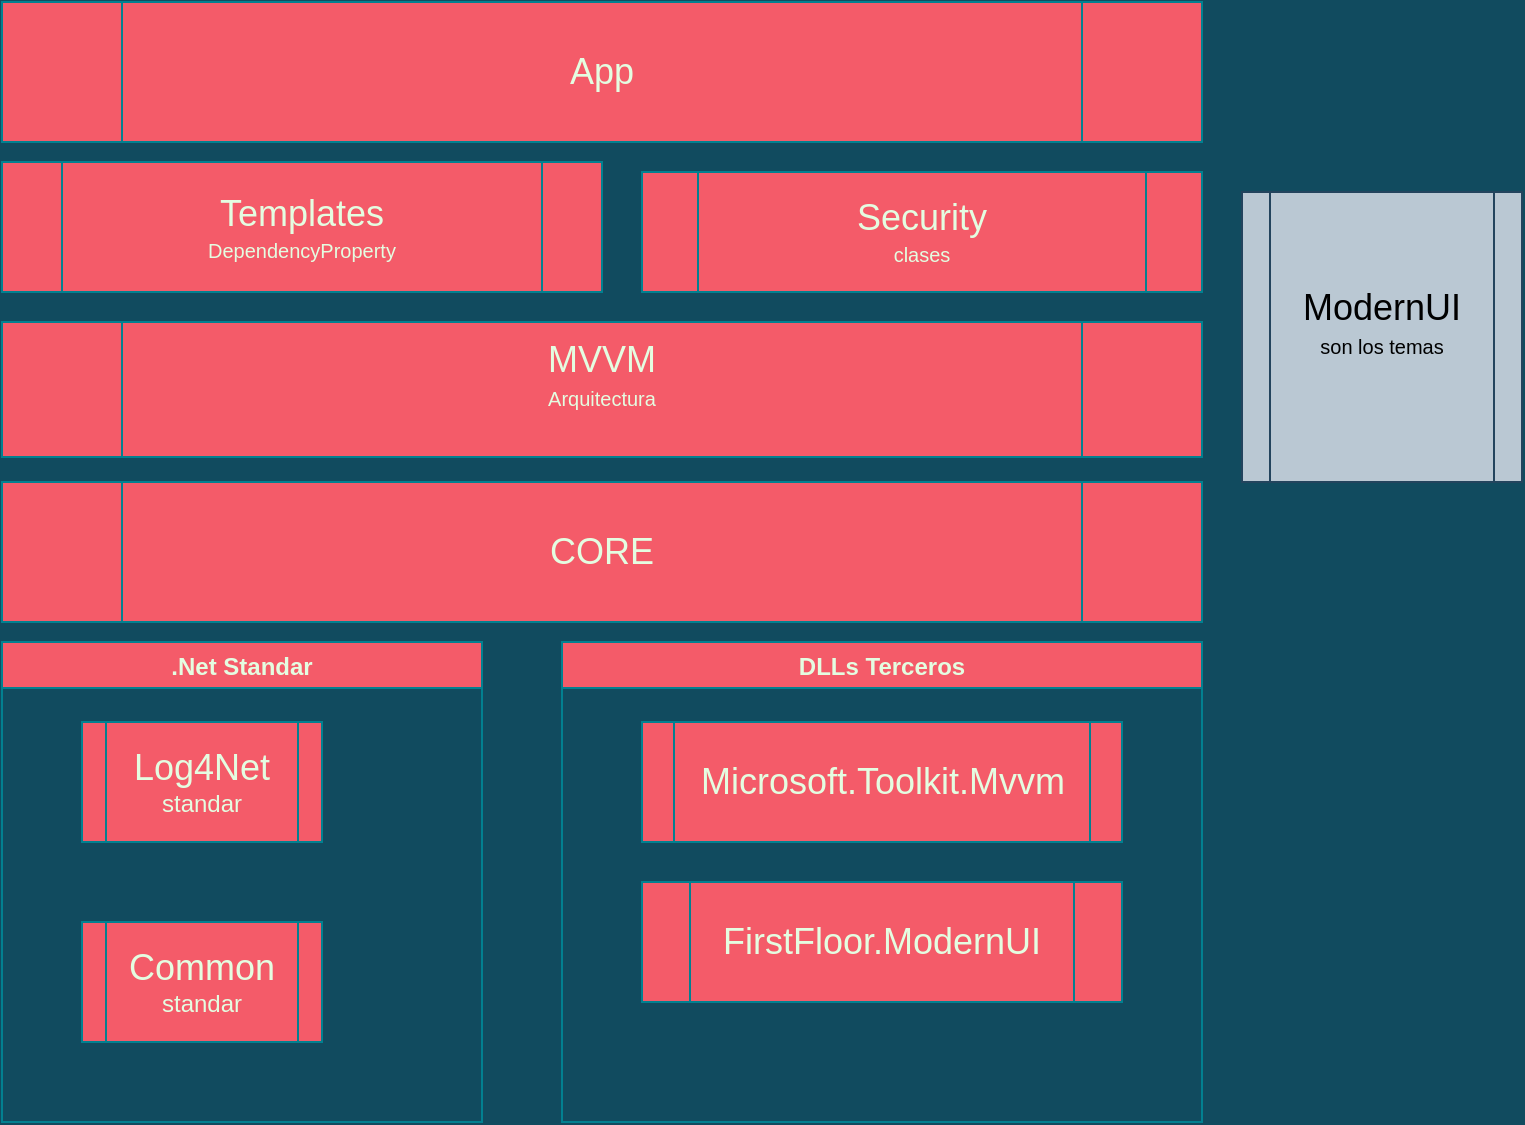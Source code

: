 <mxfile version="16.2.2" type="device"><diagram id="5KRAYwHmGidVMlil4oPz" name="Page-1"><mxGraphModel dx="2839" dy="705" grid="1" gridSize="10" guides="1" tooltips="1" connect="1" arrows="1" fold="1" page="1" pageScale="1" pageWidth="827" pageHeight="1169" background="#114B5F" math="0" shadow="0"><root><mxCell id="0"/><mxCell id="1" parent="0"/><mxCell id="PcIkP__GE06SvZcN5hNy-35" value="&lt;font&gt;&lt;span style=&quot;font-size: 18px&quot;&gt;App&lt;/span&gt;&lt;br&gt;&lt;/font&gt;" style="shape=process;whiteSpace=wrap;html=1;backgroundOutline=1;fillColor=#F45B69;fontColor=#E4FDE1;strokeColor=#028090;" parent="1" vertex="1"><mxGeometry x="-1610" y="140" width="600" height="70" as="geometry"/></mxCell><mxCell id="PcIkP__GE06SvZcN5hNy-32" value="&lt;font&gt;&lt;span style=&quot;font-size: 18px&quot;&gt;MVVM&lt;/span&gt;&lt;br&gt;&lt;span style=&quot;font-size: 10px&quot;&gt;Arquitectura&lt;/span&gt;&lt;br&gt;&lt;br&gt;&lt;/font&gt;" style="shape=process;whiteSpace=wrap;html=1;backgroundOutline=1;fillColor=#F45B69;fontColor=#E4FDE1;strokeColor=#028090;" parent="1" vertex="1"><mxGeometry x="-1610" y="300" width="600" height="67.5" as="geometry"/></mxCell><mxCell id="PcIkP__GE06SvZcN5hNy-33" value="&lt;font&gt;&lt;span style=&quot;font-size: 18px&quot;&gt;Security&lt;/span&gt;&lt;br&gt;&lt;font style=&quot;font-size: 10px&quot;&gt;clases&lt;/font&gt;&lt;br&gt;&lt;/font&gt;" style="shape=process;whiteSpace=wrap;html=1;backgroundOutline=1;fillColor=#F45B69;fontColor=#E4FDE1;strokeColor=#028090;" parent="1" vertex="1"><mxGeometry x="-1290" y="225" width="280" height="60" as="geometry"/></mxCell><mxCell id="PcIkP__GE06SvZcN5hNy-36" value="&lt;font&gt;&lt;span style=&quot;font-size: 18px&quot;&gt;ModernUI&lt;/span&gt;&lt;br&gt;&lt;font style=&quot;font-size: 10px&quot;&gt;son los temas&lt;/font&gt;&lt;br&gt;&lt;br&gt;&lt;/font&gt;" style="shape=process;whiteSpace=wrap;html=1;backgroundOutline=1;fillColor=#bac8d3;strokeColor=#23445d;" parent="1" vertex="1"><mxGeometry x="-990" y="235" width="140" height="145" as="geometry"/></mxCell><mxCell id="PcIkP__GE06SvZcN5hNy-38" value="&lt;font&gt;&lt;span style=&quot;font-size: 18px&quot;&gt;Templates&lt;br&gt;&lt;/span&gt;&lt;font style=&quot;font-size: 10px&quot;&gt;DependencyProperty&lt;/font&gt;&lt;br&gt;&lt;/font&gt;" style="shape=process;whiteSpace=wrap;html=1;backgroundOutline=1;fillColor=#F45B69;fontColor=#E4FDE1;strokeColor=#028090;" parent="1" vertex="1"><mxGeometry x="-1610" y="220" width="300" height="65" as="geometry"/></mxCell><mxCell id="PcIkP__GE06SvZcN5hNy-39" value="&lt;font&gt;&lt;span style=&quot;font-size: 18px&quot;&gt;CORE&lt;/span&gt;&lt;br&gt;&lt;/font&gt;" style="shape=process;whiteSpace=wrap;html=1;backgroundOutline=1;fillColor=#F45B69;fontColor=#E4FDE1;strokeColor=#028090;" parent="1" vertex="1"><mxGeometry x="-1610" y="380" width="600" height="70" as="geometry"/></mxCell><mxCell id="PcIkP__GE06SvZcN5hNy-52" value="DLLs Terceros" style="swimlane;rounded=0;sketch=0;strokeColor=#028090;fillColor=#F45B69;fontColor=#E4FDE1;" parent="1" vertex="1"><mxGeometry x="-1330" y="460" width="320" height="240" as="geometry"/></mxCell><mxCell id="PcIkP__GE06SvZcN5hNy-34" value="&lt;font&gt;&lt;span style=&quot;font-size: 18px&quot;&gt;Microsoft.Toolkit.Mvvm&lt;/span&gt;&lt;br&gt;&lt;/font&gt;" style="shape=process;whiteSpace=wrap;html=1;backgroundOutline=1;fillColor=#F45B69;fontColor=#E4FDE1;strokeColor=#028090;size=0.065;" parent="PcIkP__GE06SvZcN5hNy-52" vertex="1"><mxGeometry x="40" y="40" width="240" height="60" as="geometry"/></mxCell><mxCell id="PcIkP__GE06SvZcN5hNy-37" value="&lt;font&gt;&lt;span style=&quot;font-size: 18px&quot;&gt;FirstFloor.ModernUI&lt;/span&gt;&lt;br&gt;&lt;/font&gt;" style="shape=process;whiteSpace=wrap;html=1;backgroundOutline=1;fillColor=#F45B69;fontColor=#E4FDE1;strokeColor=#028090;" parent="PcIkP__GE06SvZcN5hNy-52" vertex="1"><mxGeometry x="40" y="120" width="240" height="60" as="geometry"/></mxCell><mxCell id="PcIkP__GE06SvZcN5hNy-53" value=".Net Standar" style="swimlane;rounded=0;sketch=0;strokeColor=#028090;fillColor=#F45B69;fontColor=#E4FDE1;" parent="1" vertex="1"><mxGeometry x="-1610" y="460" width="240" height="240" as="geometry"/></mxCell><mxCell id="PcIkP__GE06SvZcN5hNy-40" value="&lt;font&gt;&lt;span style=&quot;font-size: 18px&quot;&gt;Common&lt;br&gt;&lt;/span&gt;standar&lt;br&gt;&lt;/font&gt;" style="shape=process;whiteSpace=wrap;html=1;backgroundOutline=1;fillColor=#F45B69;fontColor=#E4FDE1;strokeColor=#028090;" parent="PcIkP__GE06SvZcN5hNy-53" vertex="1"><mxGeometry x="40" y="140" width="120" height="60" as="geometry"/></mxCell><mxCell id="PcIkP__GE06SvZcN5hNy-41" value="&lt;font&gt;&lt;span style=&quot;font-size: 18px&quot;&gt;Log4Net&lt;br&gt;&lt;/span&gt;standar&lt;br&gt;&lt;/font&gt;" style="shape=process;whiteSpace=wrap;html=1;backgroundOutline=1;fillColor=#F45B69;fontColor=#E4FDE1;strokeColor=#028090;" parent="PcIkP__GE06SvZcN5hNy-53" vertex="1"><mxGeometry x="40" y="40" width="120" height="60" as="geometry"/></mxCell></root></mxGraphModel></diagram></mxfile>